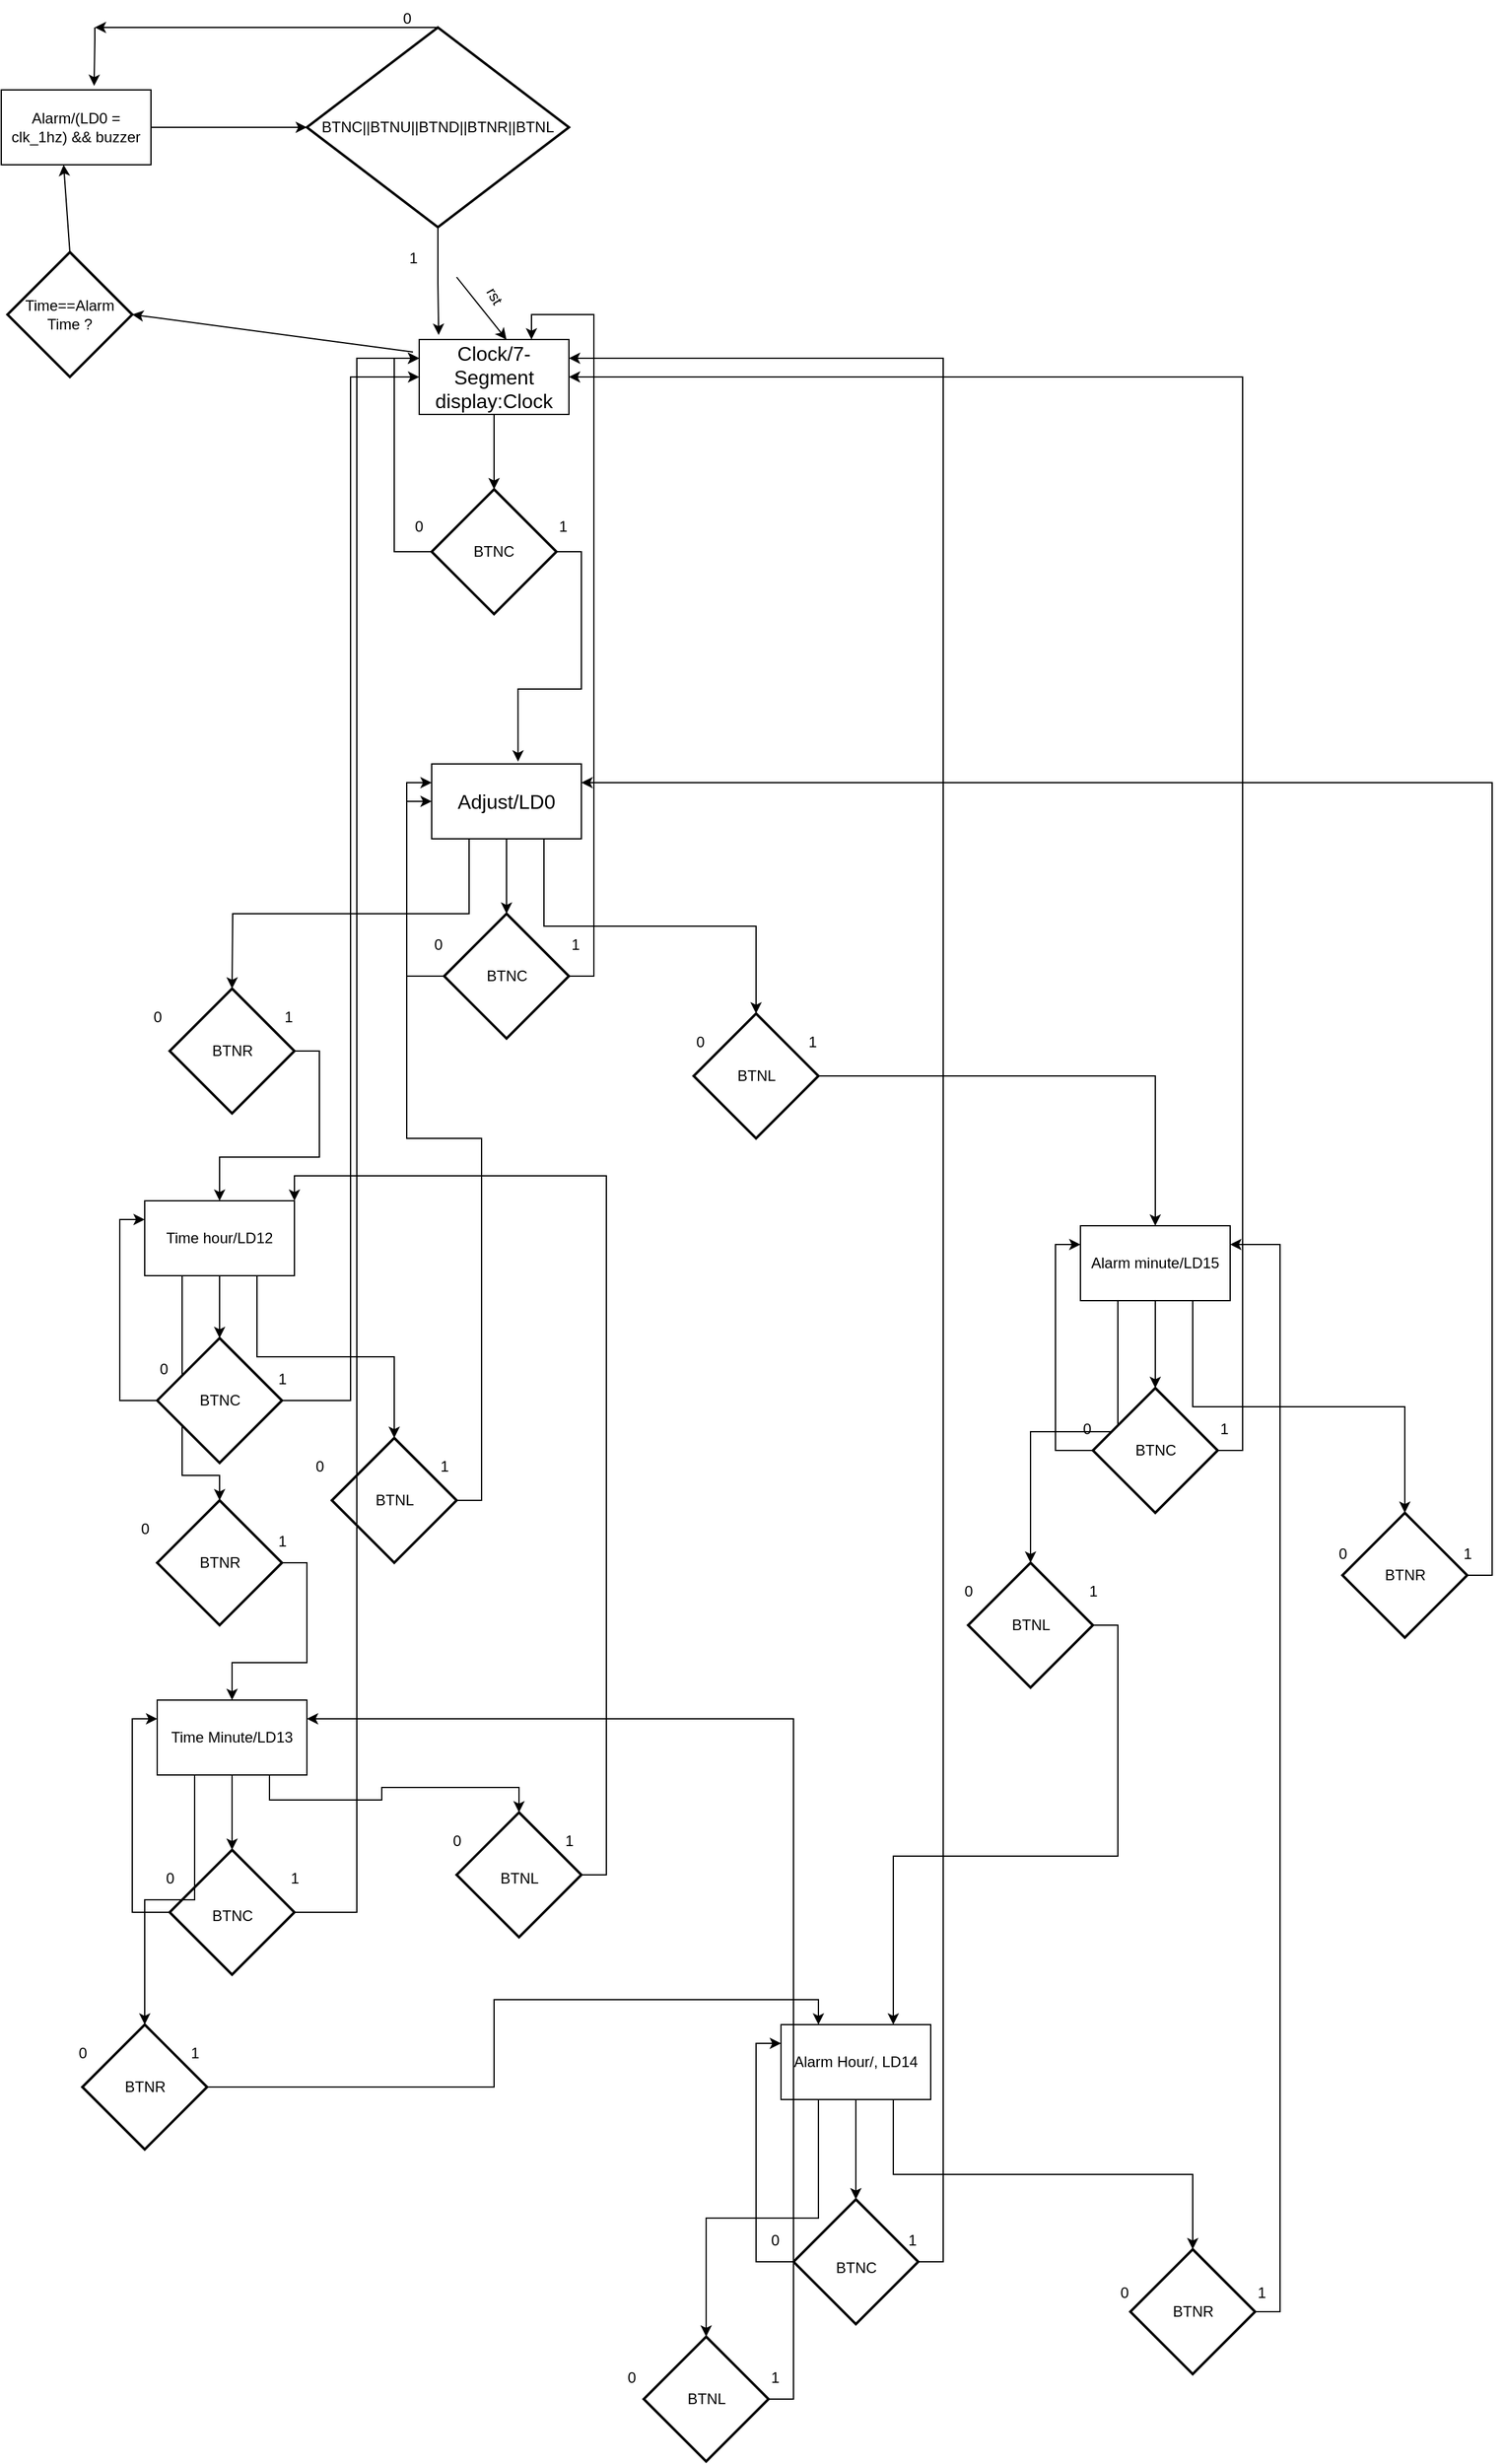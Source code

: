 <mxfile version="24.4.0" type="device">
  <diagram name="Page-1" id="NXyJ7UrRt1SmANcB_EPX">
    <mxGraphModel dx="1468" dy="1468" grid="1" gridSize="10" guides="1" tooltips="1" connect="1" arrows="1" fold="1" page="1" pageScale="1" pageWidth="850" pageHeight="1100" math="0" shadow="0">
      <root>
        <mxCell id="0" />
        <mxCell id="1" parent="0" />
        <mxCell id="Mo7rC4jy_SBYf2Vvgdlg-1" value="&lt;font style=&quot;font-size: 16px;&quot;&gt;Clock/7-Segment display:Clock&lt;/font&gt;" style="rounded=0;whiteSpace=wrap;html=1;" parent="1" vertex="1">
          <mxGeometry x="330" y="80" width="120" height="60" as="geometry" />
        </mxCell>
        <mxCell id="Mo7rC4jy_SBYf2Vvgdlg-12" style="edgeStyle=orthogonalEdgeStyle;rounded=0;orthogonalLoop=1;jettySize=auto;html=1;exitX=0;exitY=0.5;exitDx=0;exitDy=0;exitPerimeter=0;entryX=0;entryY=0.25;entryDx=0;entryDy=0;" parent="1" source="Mo7rC4jy_SBYf2Vvgdlg-2" target="Mo7rC4jy_SBYf2Vvgdlg-1" edge="1">
          <mxGeometry relative="1" as="geometry" />
        </mxCell>
        <mxCell id="Mo7rC4jy_SBYf2Vvgdlg-2" value="" style="strokeWidth=2;html=1;shape=mxgraph.flowchart.decision;whiteSpace=wrap;" parent="1" vertex="1">
          <mxGeometry x="340" y="200" width="100" height="100" as="geometry" />
        </mxCell>
        <mxCell id="Mo7rC4jy_SBYf2Vvgdlg-3" style="edgeStyle=orthogonalEdgeStyle;rounded=0;orthogonalLoop=1;jettySize=auto;html=1;exitX=0.5;exitY=1;exitDx=0;exitDy=0;entryX=0.5;entryY=0;entryDx=0;entryDy=0;entryPerimeter=0;" parent="1" source="Mo7rC4jy_SBYf2Vvgdlg-1" target="Mo7rC4jy_SBYf2Vvgdlg-2" edge="1">
          <mxGeometry relative="1" as="geometry" />
        </mxCell>
        <UserObject label="BTNC" placeholders="1" name="Variable" id="Mo7rC4jy_SBYf2Vvgdlg-6">
          <mxCell style="text;html=1;strokeColor=none;fillColor=none;align=center;verticalAlign=middle;whiteSpace=wrap;overflow=hidden;" parent="1" vertex="1">
            <mxGeometry x="350" y="240" width="80" height="20" as="geometry" />
          </mxCell>
        </UserObject>
        <UserObject label="0" placeholders="1" name="Variable" id="Mo7rC4jy_SBYf2Vvgdlg-13">
          <mxCell style="text;html=1;strokeColor=none;fillColor=none;align=center;verticalAlign=middle;whiteSpace=wrap;overflow=hidden;" parent="1" vertex="1">
            <mxGeometry x="290" y="220" width="80" height="20" as="geometry" />
          </mxCell>
        </UserObject>
        <mxCell id="Xv8CqS0gjqfSoCq47S5T-3" style="edgeStyle=orthogonalEdgeStyle;rounded=0;orthogonalLoop=1;jettySize=auto;html=1;exitX=0.25;exitY=1;exitDx=0;exitDy=0;" parent="1" source="Mo7rC4jy_SBYf2Vvgdlg-14" edge="1">
          <mxGeometry relative="1" as="geometry">
            <mxPoint x="180" y="600" as="targetPoint" />
          </mxGeometry>
        </mxCell>
        <mxCell id="Mo7rC4jy_SBYf2Vvgdlg-14" value="&lt;font style=&quot;font-size: 16px;&quot;&gt;Adjust/LD0&lt;/font&gt;" style="rounded=0;whiteSpace=wrap;html=1;" parent="1" vertex="1">
          <mxGeometry x="340" y="420" width="120" height="60" as="geometry" />
        </mxCell>
        <mxCell id="Xv8CqS0gjqfSoCq47S5T-16" style="edgeStyle=orthogonalEdgeStyle;rounded=0;orthogonalLoop=1;jettySize=auto;html=1;exitX=0.25;exitY=1;exitDx=0;exitDy=0;" parent="1" source="Mo7rC4jy_SBYf2Vvgdlg-15" target="Xv8CqS0gjqfSoCq47S5T-15" edge="1">
          <mxGeometry relative="1" as="geometry">
            <Array as="points">
              <mxPoint x="140" y="990" />
              <mxPoint x="170" y="990" />
            </Array>
          </mxGeometry>
        </mxCell>
        <mxCell id="Mo7rC4jy_SBYf2Vvgdlg-15" value="Time hour/LD12" style="rounded=0;whiteSpace=wrap;html=1;" parent="1" vertex="1">
          <mxGeometry x="110" y="770" width="120" height="60" as="geometry" />
        </mxCell>
        <mxCell id="Mo7rC4jy_SBYf2Vvgdlg-16" value="Time Minute/LD13" style="rounded=0;whiteSpace=wrap;html=1;" parent="1" vertex="1">
          <mxGeometry x="120" y="1170" width="120" height="60" as="geometry" />
        </mxCell>
        <mxCell id="Xv8CqS0gjqfSoCq47S5T-46" style="edgeStyle=orthogonalEdgeStyle;rounded=0;orthogonalLoop=1;jettySize=auto;html=1;exitX=0.75;exitY=1;exitDx=0;exitDy=0;" parent="1" source="Mo7rC4jy_SBYf2Vvgdlg-17" target="Xv8CqS0gjqfSoCq47S5T-41" edge="1">
          <mxGeometry relative="1" as="geometry" />
        </mxCell>
        <mxCell id="Mo7rC4jy_SBYf2Vvgdlg-17" value="Alarm Hour/, LD14" style="rounded=0;whiteSpace=wrap;html=1;" parent="1" vertex="1">
          <mxGeometry x="620" y="1430" width="120" height="60" as="geometry" />
        </mxCell>
        <mxCell id="Xv8CqS0gjqfSoCq47S5T-57" style="edgeStyle=orthogonalEdgeStyle;rounded=0;orthogonalLoop=1;jettySize=auto;html=1;exitX=0.25;exitY=1;exitDx=0;exitDy=0;" parent="1" source="Mo7rC4jy_SBYf2Vvgdlg-18" target="Xv8CqS0gjqfSoCq47S5T-58" edge="1">
          <mxGeometry relative="1" as="geometry">
            <mxPoint x="820" y="1110" as="targetPoint" />
          </mxGeometry>
        </mxCell>
        <mxCell id="Xv8CqS0gjqfSoCq47S5T-59" style="edgeStyle=orthogonalEdgeStyle;rounded=0;orthogonalLoop=1;jettySize=auto;html=1;exitX=0.75;exitY=1;exitDx=0;exitDy=0;" parent="1" source="Mo7rC4jy_SBYf2Vvgdlg-18" target="Xv8CqS0gjqfSoCq47S5T-60" edge="1">
          <mxGeometry relative="1" as="geometry">
            <mxPoint x="1120" y="1070" as="targetPoint" />
          </mxGeometry>
        </mxCell>
        <mxCell id="Mo7rC4jy_SBYf2Vvgdlg-18" value="Alarm minute/LD15" style="rounded=0;whiteSpace=wrap;html=1;" parent="1" vertex="1">
          <mxGeometry x="860" y="790" width="120" height="60" as="geometry" />
        </mxCell>
        <mxCell id="Mo7rC4jy_SBYf2Vvgdlg-19" style="edgeStyle=orthogonalEdgeStyle;rounded=0;orthogonalLoop=1;jettySize=auto;html=1;exitX=1;exitY=0.5;exitDx=0;exitDy=0;exitPerimeter=0;entryX=0.577;entryY=-0.031;entryDx=0;entryDy=0;entryPerimeter=0;" parent="1" source="Mo7rC4jy_SBYf2Vvgdlg-2" target="Mo7rC4jy_SBYf2Vvgdlg-14" edge="1">
          <mxGeometry relative="1" as="geometry" />
        </mxCell>
        <mxCell id="Mo7rC4jy_SBYf2Vvgdlg-20" value="1" style="text;html=1;align=center;verticalAlign=middle;resizable=0;points=[];autosize=1;strokeColor=none;fillColor=none;" parent="1" vertex="1">
          <mxGeometry x="430" y="215" width="30" height="30" as="geometry" />
        </mxCell>
        <mxCell id="Mo7rC4jy_SBYf2Vvgdlg-44" style="edgeStyle=orthogonalEdgeStyle;rounded=0;orthogonalLoop=1;jettySize=auto;html=1;exitX=0;exitY=0.5;exitDx=0;exitDy=0;exitPerimeter=0;entryX=0;entryY=0.25;entryDx=0;entryDy=0;" parent="1" source="Mo7rC4jy_SBYf2Vvgdlg-21" target="Mo7rC4jy_SBYf2Vvgdlg-14" edge="1">
          <mxGeometry relative="1" as="geometry" />
        </mxCell>
        <mxCell id="Xv8CqS0gjqfSoCq47S5T-1" style="edgeStyle=orthogonalEdgeStyle;rounded=0;orthogonalLoop=1;jettySize=auto;html=1;exitX=1;exitY=0.5;exitDx=0;exitDy=0;exitPerimeter=0;entryX=0.75;entryY=0;entryDx=0;entryDy=0;" parent="1" source="Mo7rC4jy_SBYf2Vvgdlg-21" target="Mo7rC4jy_SBYf2Vvgdlg-1" edge="1">
          <mxGeometry relative="1" as="geometry" />
        </mxCell>
        <mxCell id="Mo7rC4jy_SBYf2Vvgdlg-21" value="" style="strokeWidth=2;html=1;shape=mxgraph.flowchart.decision;whiteSpace=wrap;" parent="1" vertex="1">
          <mxGeometry x="350" y="540" width="100" height="100" as="geometry" />
        </mxCell>
        <mxCell id="Mo7rC4jy_SBYf2Vvgdlg-23" style="edgeStyle=orthogonalEdgeStyle;rounded=0;orthogonalLoop=1;jettySize=auto;html=1;exitX=0.5;exitY=1;exitDx=0;exitDy=0;entryX=0.5;entryY=0;entryDx=0;entryDy=0;entryPerimeter=0;" parent="1" source="Mo7rC4jy_SBYf2Vvgdlg-14" target="Mo7rC4jy_SBYf2Vvgdlg-21" edge="1">
          <mxGeometry relative="1" as="geometry" />
        </mxCell>
        <mxCell id="Mo7rC4jy_SBYf2Vvgdlg-26" value="0" style="text;html=1;align=center;verticalAlign=middle;resizable=0;points=[];autosize=1;strokeColor=none;fillColor=none;" parent="1" vertex="1">
          <mxGeometry x="330" y="550" width="30" height="30" as="geometry" />
        </mxCell>
        <mxCell id="Mo7rC4jy_SBYf2Vvgdlg-27" value="1" style="text;html=1;align=center;verticalAlign=middle;resizable=0;points=[];autosize=1;strokeColor=none;fillColor=none;" parent="1" vertex="1">
          <mxGeometry x="440" y="550" width="30" height="30" as="geometry" />
        </mxCell>
        <mxCell id="Mo7rC4jy_SBYf2Vvgdlg-49" value="BTNC" style="text;html=1;align=center;verticalAlign=middle;resizable=0;points=[];autosize=1;strokeColor=none;fillColor=none;" parent="1" vertex="1">
          <mxGeometry x="370" y="575" width="60" height="30" as="geometry" />
        </mxCell>
        <mxCell id="Xv8CqS0gjqfSoCq47S5T-5" style="edgeStyle=orthogonalEdgeStyle;rounded=0;orthogonalLoop=1;jettySize=auto;html=1;exitX=1;exitY=0.5;exitDx=0;exitDy=0;exitPerimeter=0;entryX=0.5;entryY=0;entryDx=0;entryDy=0;" parent="1" source="Xv8CqS0gjqfSoCq47S5T-2" target="Mo7rC4jy_SBYf2Vvgdlg-15" edge="1">
          <mxGeometry relative="1" as="geometry" />
        </mxCell>
        <mxCell id="Xv8CqS0gjqfSoCq47S5T-2" value="" style="strokeWidth=2;html=1;shape=mxgraph.flowchart.decision;whiteSpace=wrap;" parent="1" vertex="1">
          <mxGeometry x="130" y="600" width="100" height="100" as="geometry" />
        </mxCell>
        <mxCell id="Xv8CqS0gjqfSoCq47S5T-4" value="BTNR" style="text;html=1;align=center;verticalAlign=middle;resizable=0;points=[];autosize=1;strokeColor=none;fillColor=none;" parent="1" vertex="1">
          <mxGeometry x="150" y="635" width="60" height="30" as="geometry" />
        </mxCell>
        <mxCell id="Xv8CqS0gjqfSoCq47S5T-8" style="edgeStyle=orthogonalEdgeStyle;rounded=0;orthogonalLoop=1;jettySize=auto;html=1;exitX=1;exitY=0.5;exitDx=0;exitDy=0;exitPerimeter=0;entryX=0.5;entryY=0;entryDx=0;entryDy=0;" parent="1" source="Xv8CqS0gjqfSoCq47S5T-6" target="Mo7rC4jy_SBYf2Vvgdlg-18" edge="1">
          <mxGeometry relative="1" as="geometry" />
        </mxCell>
        <mxCell id="Xv8CqS0gjqfSoCq47S5T-6" value="" style="strokeWidth=2;html=1;shape=mxgraph.flowchart.decision;whiteSpace=wrap;" parent="1" vertex="1">
          <mxGeometry x="550" y="620" width="100" height="100" as="geometry" />
        </mxCell>
        <mxCell id="Xv8CqS0gjqfSoCq47S5T-7" style="edgeStyle=orthogonalEdgeStyle;rounded=0;orthogonalLoop=1;jettySize=auto;html=1;exitX=0.75;exitY=1;exitDx=0;exitDy=0;entryX=0.5;entryY=0;entryDx=0;entryDy=0;entryPerimeter=0;" parent="1" source="Mo7rC4jy_SBYf2Vvgdlg-14" target="Xv8CqS0gjqfSoCq47S5T-6" edge="1">
          <mxGeometry relative="1" as="geometry" />
        </mxCell>
        <mxCell id="Xv8CqS0gjqfSoCq47S5T-12" style="edgeStyle=orthogonalEdgeStyle;rounded=0;orthogonalLoop=1;jettySize=auto;html=1;exitX=0;exitY=0.5;exitDx=0;exitDy=0;exitPerimeter=0;entryX=0;entryY=0.25;entryDx=0;entryDy=0;" parent="1" source="Xv8CqS0gjqfSoCq47S5T-9" target="Mo7rC4jy_SBYf2Vvgdlg-15" edge="1">
          <mxGeometry relative="1" as="geometry" />
        </mxCell>
        <mxCell id="Xv8CqS0gjqfSoCq47S5T-13" style="edgeStyle=orthogonalEdgeStyle;rounded=0;orthogonalLoop=1;jettySize=auto;html=1;exitX=1;exitY=0.5;exitDx=0;exitDy=0;exitPerimeter=0;entryX=0;entryY=0.5;entryDx=0;entryDy=0;" parent="1" source="Xv8CqS0gjqfSoCq47S5T-9" target="Mo7rC4jy_SBYf2Vvgdlg-1" edge="1">
          <mxGeometry relative="1" as="geometry" />
        </mxCell>
        <mxCell id="Xv8CqS0gjqfSoCq47S5T-9" value="" style="strokeWidth=2;html=1;shape=mxgraph.flowchart.decision;whiteSpace=wrap;" parent="1" vertex="1">
          <mxGeometry x="120" y="880" width="100" height="100" as="geometry" />
        </mxCell>
        <mxCell id="Xv8CqS0gjqfSoCq47S5T-10" style="edgeStyle=orthogonalEdgeStyle;rounded=0;orthogonalLoop=1;jettySize=auto;html=1;exitX=0.5;exitY=1;exitDx=0;exitDy=0;entryX=0.5;entryY=0;entryDx=0;entryDy=0;entryPerimeter=0;" parent="1" source="Mo7rC4jy_SBYf2Vvgdlg-15" target="Xv8CqS0gjqfSoCq47S5T-9" edge="1">
          <mxGeometry relative="1" as="geometry" />
        </mxCell>
        <mxCell id="Xv8CqS0gjqfSoCq47S5T-11" value="BTNC" style="text;html=1;align=center;verticalAlign=middle;resizable=0;points=[];autosize=1;strokeColor=none;fillColor=none;" parent="1" vertex="1">
          <mxGeometry x="140" y="915" width="60" height="30" as="geometry" />
        </mxCell>
        <mxCell id="Xv8CqS0gjqfSoCq47S5T-14" value="BTNL" style="text;html=1;align=center;verticalAlign=middle;resizable=0;points=[];autosize=1;strokeColor=none;fillColor=none;" parent="1" vertex="1">
          <mxGeometry x="575" y="655" width="50" height="30" as="geometry" />
        </mxCell>
        <mxCell id="Xv8CqS0gjqfSoCq47S5T-17" style="edgeStyle=orthogonalEdgeStyle;rounded=0;orthogonalLoop=1;jettySize=auto;html=1;exitX=1;exitY=0.5;exitDx=0;exitDy=0;exitPerimeter=0;entryX=0.5;entryY=0;entryDx=0;entryDy=0;" parent="1" source="Xv8CqS0gjqfSoCq47S5T-15" target="Mo7rC4jy_SBYf2Vvgdlg-16" edge="1">
          <mxGeometry relative="1" as="geometry" />
        </mxCell>
        <mxCell id="Xv8CqS0gjqfSoCq47S5T-15" value="" style="strokeWidth=2;html=1;shape=mxgraph.flowchart.decision;whiteSpace=wrap;" parent="1" vertex="1">
          <mxGeometry x="120" y="1010" width="100" height="100" as="geometry" />
        </mxCell>
        <mxCell id="Xv8CqS0gjqfSoCq47S5T-22" style="edgeStyle=orthogonalEdgeStyle;rounded=0;orthogonalLoop=1;jettySize=auto;html=1;exitX=1;exitY=0.5;exitDx=0;exitDy=0;exitPerimeter=0;entryX=0;entryY=0.5;entryDx=0;entryDy=0;" parent="1" source="Xv8CqS0gjqfSoCq47S5T-18" target="Mo7rC4jy_SBYf2Vvgdlg-14" edge="1">
          <mxGeometry relative="1" as="geometry" />
        </mxCell>
        <mxCell id="Xv8CqS0gjqfSoCq47S5T-18" value="" style="strokeWidth=2;html=1;shape=mxgraph.flowchart.decision;whiteSpace=wrap;" parent="1" vertex="1">
          <mxGeometry x="260" y="960" width="100" height="100" as="geometry" />
        </mxCell>
        <mxCell id="Xv8CqS0gjqfSoCq47S5T-19" style="edgeStyle=orthogonalEdgeStyle;rounded=0;orthogonalLoop=1;jettySize=auto;html=1;exitX=0.75;exitY=1;exitDx=0;exitDy=0;entryX=0.5;entryY=0;entryDx=0;entryDy=0;entryPerimeter=0;" parent="1" source="Mo7rC4jy_SBYf2Vvgdlg-15" target="Xv8CqS0gjqfSoCq47S5T-18" edge="1">
          <mxGeometry relative="1" as="geometry" />
        </mxCell>
        <mxCell id="Xv8CqS0gjqfSoCq47S5T-20" value="BTNR" style="text;html=1;align=center;verticalAlign=middle;resizable=0;points=[];autosize=1;strokeColor=none;fillColor=none;" parent="1" vertex="1">
          <mxGeometry x="140" y="1045" width="60" height="30" as="geometry" />
        </mxCell>
        <mxCell id="Xv8CqS0gjqfSoCq47S5T-21" value="BTNL" style="text;html=1;align=center;verticalAlign=middle;resizable=0;points=[];autosize=1;strokeColor=none;fillColor=none;" parent="1" vertex="1">
          <mxGeometry x="285" y="995" width="50" height="30" as="geometry" />
        </mxCell>
        <mxCell id="Xv8CqS0gjqfSoCq47S5T-25" style="edgeStyle=orthogonalEdgeStyle;rounded=0;orthogonalLoop=1;jettySize=auto;html=1;exitX=0;exitY=0.5;exitDx=0;exitDy=0;exitPerimeter=0;entryX=0;entryY=0.25;entryDx=0;entryDy=0;" parent="1" source="Xv8CqS0gjqfSoCq47S5T-23" target="Mo7rC4jy_SBYf2Vvgdlg-16" edge="1">
          <mxGeometry relative="1" as="geometry" />
        </mxCell>
        <mxCell id="Xv8CqS0gjqfSoCq47S5T-26" style="edgeStyle=orthogonalEdgeStyle;rounded=0;orthogonalLoop=1;jettySize=auto;html=1;exitX=1;exitY=0.5;exitDx=0;exitDy=0;exitPerimeter=0;entryX=0;entryY=0.25;entryDx=0;entryDy=0;" parent="1" source="Xv8CqS0gjqfSoCq47S5T-23" target="Mo7rC4jy_SBYf2Vvgdlg-1" edge="1">
          <mxGeometry relative="1" as="geometry" />
        </mxCell>
        <mxCell id="Xv8CqS0gjqfSoCq47S5T-23" value="" style="strokeWidth=2;html=1;shape=mxgraph.flowchart.decision;whiteSpace=wrap;" parent="1" vertex="1">
          <mxGeometry x="130" y="1290" width="100" height="100" as="geometry" />
        </mxCell>
        <mxCell id="Xv8CqS0gjqfSoCq47S5T-24" style="edgeStyle=orthogonalEdgeStyle;rounded=0;orthogonalLoop=1;jettySize=auto;html=1;exitX=0.5;exitY=1;exitDx=0;exitDy=0;entryX=0.5;entryY=0;entryDx=0;entryDy=0;entryPerimeter=0;" parent="1" source="Mo7rC4jy_SBYf2Vvgdlg-16" target="Xv8CqS0gjqfSoCq47S5T-23" edge="1">
          <mxGeometry relative="1" as="geometry" />
        </mxCell>
        <mxCell id="Xv8CqS0gjqfSoCq47S5T-27" value="BTNC" style="text;html=1;align=center;verticalAlign=middle;resizable=0;points=[];autosize=1;strokeColor=none;fillColor=none;" parent="1" vertex="1">
          <mxGeometry x="150" y="1328" width="60" height="30" as="geometry" />
        </mxCell>
        <mxCell id="Xv8CqS0gjqfSoCq47S5T-31" style="edgeStyle=orthogonalEdgeStyle;rounded=0;orthogonalLoop=1;jettySize=auto;html=1;exitX=1;exitY=0.5;exitDx=0;exitDy=0;exitPerimeter=0;entryX=0.25;entryY=0;entryDx=0;entryDy=0;" parent="1" source="Xv8CqS0gjqfSoCq47S5T-28" target="Mo7rC4jy_SBYf2Vvgdlg-17" edge="1">
          <mxGeometry relative="1" as="geometry" />
        </mxCell>
        <mxCell id="Xv8CqS0gjqfSoCq47S5T-28" value="" style="strokeWidth=2;html=1;shape=mxgraph.flowchart.decision;whiteSpace=wrap;" parent="1" vertex="1">
          <mxGeometry x="60" y="1430" width="100" height="100" as="geometry" />
        </mxCell>
        <mxCell id="Xv8CqS0gjqfSoCq47S5T-29" style="edgeStyle=orthogonalEdgeStyle;rounded=0;orthogonalLoop=1;jettySize=auto;html=1;exitX=0.25;exitY=1;exitDx=0;exitDy=0;entryX=0.5;entryY=0;entryDx=0;entryDy=0;entryPerimeter=0;" parent="1" source="Mo7rC4jy_SBYf2Vvgdlg-16" target="Xv8CqS0gjqfSoCq47S5T-28" edge="1">
          <mxGeometry relative="1" as="geometry" />
        </mxCell>
        <mxCell id="Xv8CqS0gjqfSoCq47S5T-30" value="BTNR" style="text;html=1;align=center;verticalAlign=middle;resizable=0;points=[];autosize=1;strokeColor=none;fillColor=none;" parent="1" vertex="1">
          <mxGeometry x="80" y="1465" width="60" height="30" as="geometry" />
        </mxCell>
        <mxCell id="Xv8CqS0gjqfSoCq47S5T-35" style="edgeStyle=orthogonalEdgeStyle;rounded=0;orthogonalLoop=1;jettySize=auto;html=1;exitX=1;exitY=0.5;exitDx=0;exitDy=0;exitPerimeter=0;entryX=1;entryY=0;entryDx=0;entryDy=0;" parent="1" source="Xv8CqS0gjqfSoCq47S5T-32" target="Mo7rC4jy_SBYf2Vvgdlg-15" edge="1">
          <mxGeometry relative="1" as="geometry" />
        </mxCell>
        <mxCell id="Xv8CqS0gjqfSoCq47S5T-32" value="" style="strokeWidth=2;html=1;shape=mxgraph.flowchart.decision;whiteSpace=wrap;" parent="1" vertex="1">
          <mxGeometry x="360" y="1260" width="100" height="100" as="geometry" />
        </mxCell>
        <mxCell id="Xv8CqS0gjqfSoCq47S5T-33" style="edgeStyle=orthogonalEdgeStyle;rounded=0;orthogonalLoop=1;jettySize=auto;html=1;exitX=0.75;exitY=1;exitDx=0;exitDy=0;entryX=0.5;entryY=0;entryDx=0;entryDy=0;entryPerimeter=0;" parent="1" source="Mo7rC4jy_SBYf2Vvgdlg-16" target="Xv8CqS0gjqfSoCq47S5T-32" edge="1">
          <mxGeometry relative="1" as="geometry" />
        </mxCell>
        <mxCell id="Xv8CqS0gjqfSoCq47S5T-34" value="BTNL" style="text;html=1;align=center;verticalAlign=middle;resizable=0;points=[];autosize=1;strokeColor=none;fillColor=none;" parent="1" vertex="1">
          <mxGeometry x="385" y="1298" width="50" height="30" as="geometry" />
        </mxCell>
        <mxCell id="Xv8CqS0gjqfSoCq47S5T-39" style="edgeStyle=orthogonalEdgeStyle;rounded=0;orthogonalLoop=1;jettySize=auto;html=1;exitX=0;exitY=0.5;exitDx=0;exitDy=0;exitPerimeter=0;entryX=0;entryY=0.25;entryDx=0;entryDy=0;" parent="1" source="Xv8CqS0gjqfSoCq47S5T-36" target="Mo7rC4jy_SBYf2Vvgdlg-17" edge="1">
          <mxGeometry relative="1" as="geometry" />
        </mxCell>
        <mxCell id="Xv8CqS0gjqfSoCq47S5T-40" style="edgeStyle=orthogonalEdgeStyle;rounded=0;orthogonalLoop=1;jettySize=auto;html=1;exitX=1;exitY=0.5;exitDx=0;exitDy=0;exitPerimeter=0;entryX=1;entryY=0.25;entryDx=0;entryDy=0;" parent="1" source="Xv8CqS0gjqfSoCq47S5T-36" target="Mo7rC4jy_SBYf2Vvgdlg-1" edge="1">
          <mxGeometry relative="1" as="geometry" />
        </mxCell>
        <mxCell id="Xv8CqS0gjqfSoCq47S5T-36" value="" style="strokeWidth=2;html=1;shape=mxgraph.flowchart.decision;whiteSpace=wrap;" parent="1" vertex="1">
          <mxGeometry x="630" y="1570" width="100" height="100" as="geometry" />
        </mxCell>
        <mxCell id="Xv8CqS0gjqfSoCq47S5T-37" style="edgeStyle=orthogonalEdgeStyle;rounded=0;orthogonalLoop=1;jettySize=auto;html=1;exitX=0.5;exitY=1;exitDx=0;exitDy=0;entryX=0.5;entryY=0;entryDx=0;entryDy=0;entryPerimeter=0;" parent="1" source="Mo7rC4jy_SBYf2Vvgdlg-17" target="Xv8CqS0gjqfSoCq47S5T-36" edge="1">
          <mxGeometry relative="1" as="geometry" />
        </mxCell>
        <mxCell id="Xv8CqS0gjqfSoCq47S5T-38" value="BTNC" style="text;html=1;align=center;verticalAlign=middle;resizable=0;points=[];autosize=1;strokeColor=none;fillColor=none;" parent="1" vertex="1">
          <mxGeometry x="650" y="1610" width="60" height="30" as="geometry" />
        </mxCell>
        <mxCell id="Xv8CqS0gjqfSoCq47S5T-48" style="edgeStyle=orthogonalEdgeStyle;rounded=0;orthogonalLoop=1;jettySize=auto;html=1;exitX=1;exitY=0.5;exitDx=0;exitDy=0;exitPerimeter=0;entryX=1;entryY=0.25;entryDx=0;entryDy=0;" parent="1" source="Xv8CqS0gjqfSoCq47S5T-41" target="Mo7rC4jy_SBYf2Vvgdlg-18" edge="1">
          <mxGeometry relative="1" as="geometry" />
        </mxCell>
        <mxCell id="Xv8CqS0gjqfSoCq47S5T-41" value="" style="strokeWidth=2;html=1;shape=mxgraph.flowchart.decision;whiteSpace=wrap;" parent="1" vertex="1">
          <mxGeometry x="900" y="1610" width="100" height="100" as="geometry" />
        </mxCell>
        <mxCell id="Xv8CqS0gjqfSoCq47S5T-51" style="edgeStyle=orthogonalEdgeStyle;rounded=0;orthogonalLoop=1;jettySize=auto;html=1;exitX=1;exitY=0.5;exitDx=0;exitDy=0;exitPerimeter=0;entryX=1;entryY=0.25;entryDx=0;entryDy=0;" parent="1" source="Xv8CqS0gjqfSoCq47S5T-45" target="Mo7rC4jy_SBYf2Vvgdlg-16" edge="1">
          <mxGeometry relative="1" as="geometry" />
        </mxCell>
        <mxCell id="Xv8CqS0gjqfSoCq47S5T-45" value="" style="strokeWidth=2;html=1;shape=mxgraph.flowchart.decision;whiteSpace=wrap;" parent="1" vertex="1">
          <mxGeometry x="510" y="1680" width="100" height="100" as="geometry" />
        </mxCell>
        <mxCell id="Xv8CqS0gjqfSoCq47S5T-47" value="BTNR" style="text;html=1;align=center;verticalAlign=middle;resizable=0;points=[];autosize=1;strokeColor=none;fillColor=none;" parent="1" vertex="1">
          <mxGeometry x="920" y="1645" width="60" height="30" as="geometry" />
        </mxCell>
        <mxCell id="Xv8CqS0gjqfSoCq47S5T-49" style="edgeStyle=orthogonalEdgeStyle;rounded=0;orthogonalLoop=1;jettySize=auto;html=1;exitX=0.25;exitY=1;exitDx=0;exitDy=0;entryX=0.5;entryY=0;entryDx=0;entryDy=0;entryPerimeter=0;" parent="1" source="Mo7rC4jy_SBYf2Vvgdlg-17" target="Xv8CqS0gjqfSoCq47S5T-45" edge="1">
          <mxGeometry relative="1" as="geometry" />
        </mxCell>
        <mxCell id="Xv8CqS0gjqfSoCq47S5T-50" value="BTNL" style="text;html=1;align=center;verticalAlign=middle;resizable=0;points=[];autosize=1;strokeColor=none;fillColor=none;" parent="1" vertex="1">
          <mxGeometry x="535" y="1715" width="50" height="30" as="geometry" />
        </mxCell>
        <mxCell id="Xv8CqS0gjqfSoCq47S5T-55" style="edgeStyle=orthogonalEdgeStyle;rounded=0;orthogonalLoop=1;jettySize=auto;html=1;exitX=0;exitY=0.5;exitDx=0;exitDy=0;exitPerimeter=0;entryX=0;entryY=0.25;entryDx=0;entryDy=0;" parent="1" source="Xv8CqS0gjqfSoCq47S5T-52" target="Mo7rC4jy_SBYf2Vvgdlg-18" edge="1">
          <mxGeometry relative="1" as="geometry" />
        </mxCell>
        <mxCell id="Xv8CqS0gjqfSoCq47S5T-56" style="edgeStyle=orthogonalEdgeStyle;rounded=0;orthogonalLoop=1;jettySize=auto;html=1;exitX=1;exitY=0.5;exitDx=0;exitDy=0;exitPerimeter=0;entryX=1;entryY=0.5;entryDx=0;entryDy=0;" parent="1" source="Xv8CqS0gjqfSoCq47S5T-52" target="Mo7rC4jy_SBYf2Vvgdlg-1" edge="1">
          <mxGeometry relative="1" as="geometry" />
        </mxCell>
        <mxCell id="Xv8CqS0gjqfSoCq47S5T-52" value="" style="strokeWidth=2;html=1;shape=mxgraph.flowchart.decision;whiteSpace=wrap;" parent="1" vertex="1">
          <mxGeometry x="870" y="920" width="100" height="100" as="geometry" />
        </mxCell>
        <mxCell id="Xv8CqS0gjqfSoCq47S5T-53" style="edgeStyle=orthogonalEdgeStyle;rounded=0;orthogonalLoop=1;jettySize=auto;html=1;exitX=0.5;exitY=1;exitDx=0;exitDy=0;entryX=0.5;entryY=0;entryDx=0;entryDy=0;entryPerimeter=0;" parent="1" source="Mo7rC4jy_SBYf2Vvgdlg-18" target="Xv8CqS0gjqfSoCq47S5T-52" edge="1">
          <mxGeometry relative="1" as="geometry" />
        </mxCell>
        <mxCell id="Xv8CqS0gjqfSoCq47S5T-54" value="BTNC" style="text;html=1;align=center;verticalAlign=middle;resizable=0;points=[];autosize=1;strokeColor=none;fillColor=none;" parent="1" vertex="1">
          <mxGeometry x="890" y="955" width="60" height="30" as="geometry" />
        </mxCell>
        <mxCell id="Xv8CqS0gjqfSoCq47S5T-64" style="edgeStyle=orthogonalEdgeStyle;rounded=0;orthogonalLoop=1;jettySize=auto;html=1;exitX=1;exitY=0.5;exitDx=0;exitDy=0;exitPerimeter=0;entryX=0.75;entryY=0;entryDx=0;entryDy=0;" parent="1" source="Xv8CqS0gjqfSoCq47S5T-58" target="Mo7rC4jy_SBYf2Vvgdlg-17" edge="1">
          <mxGeometry relative="1" as="geometry" />
        </mxCell>
        <mxCell id="Xv8CqS0gjqfSoCq47S5T-58" value="" style="strokeWidth=2;html=1;shape=mxgraph.flowchart.decision;whiteSpace=wrap;" parent="1" vertex="1">
          <mxGeometry x="770" y="1060" width="100" height="100" as="geometry" />
        </mxCell>
        <mxCell id="Xv8CqS0gjqfSoCq47S5T-62" style="edgeStyle=orthogonalEdgeStyle;rounded=0;orthogonalLoop=1;jettySize=auto;html=1;exitX=1;exitY=0.5;exitDx=0;exitDy=0;exitPerimeter=0;entryX=1;entryY=0.25;entryDx=0;entryDy=0;" parent="1" source="Xv8CqS0gjqfSoCq47S5T-60" target="Mo7rC4jy_SBYf2Vvgdlg-14" edge="1">
          <mxGeometry relative="1" as="geometry" />
        </mxCell>
        <mxCell id="Xv8CqS0gjqfSoCq47S5T-60" value="" style="strokeWidth=2;html=1;shape=mxgraph.flowchart.decision;whiteSpace=wrap;" parent="1" vertex="1">
          <mxGeometry x="1070" y="1020" width="100" height="100" as="geometry" />
        </mxCell>
        <mxCell id="Xv8CqS0gjqfSoCq47S5T-61" value="BTNR" style="text;html=1;align=center;verticalAlign=middle;resizable=0;points=[];autosize=1;strokeColor=none;fillColor=none;" parent="1" vertex="1">
          <mxGeometry x="1090" y="1055" width="60" height="30" as="geometry" />
        </mxCell>
        <mxCell id="Xv8CqS0gjqfSoCq47S5T-63" value="BTNL" style="text;html=1;align=center;verticalAlign=middle;resizable=0;points=[];autosize=1;strokeColor=none;fillColor=none;" parent="1" vertex="1">
          <mxGeometry x="795" y="1095" width="50" height="30" as="geometry" />
        </mxCell>
        <mxCell id="Xv8CqS0gjqfSoCq47S5T-65" value="0" style="text;html=1;align=center;verticalAlign=middle;resizable=0;points=[];autosize=1;strokeColor=none;fillColor=none;" parent="1" vertex="1">
          <mxGeometry x="105" y="608" width="30" height="30" as="geometry" />
        </mxCell>
        <mxCell id="Xv8CqS0gjqfSoCq47S5T-66" value="1" style="text;html=1;align=center;verticalAlign=middle;resizable=0;points=[];autosize=1;strokeColor=none;fillColor=none;" parent="1" vertex="1">
          <mxGeometry x="210" y="608" width="30" height="30" as="geometry" />
        </mxCell>
        <mxCell id="Xv8CqS0gjqfSoCq47S5T-67" value="0" style="text;html=1;align=center;verticalAlign=middle;resizable=0;points=[];autosize=1;strokeColor=none;fillColor=none;" parent="1" vertex="1">
          <mxGeometry x="540" y="628" width="30" height="30" as="geometry" />
        </mxCell>
        <mxCell id="Xv8CqS0gjqfSoCq47S5T-68" value="1" style="text;html=1;align=center;verticalAlign=middle;resizable=0;points=[];autosize=1;strokeColor=none;fillColor=none;" parent="1" vertex="1">
          <mxGeometry x="630" y="628" width="30" height="30" as="geometry" />
        </mxCell>
        <mxCell id="Xv8CqS0gjqfSoCq47S5T-69" value="0" style="text;html=1;align=center;verticalAlign=middle;resizable=0;points=[];autosize=1;strokeColor=none;fillColor=none;" parent="1" vertex="1">
          <mxGeometry x="110" y="890" width="30" height="30" as="geometry" />
        </mxCell>
        <mxCell id="Xv8CqS0gjqfSoCq47S5T-70" value="1" style="text;html=1;align=center;verticalAlign=middle;resizable=0;points=[];autosize=1;strokeColor=none;fillColor=none;" parent="1" vertex="1">
          <mxGeometry x="205" y="898" width="30" height="30" as="geometry" />
        </mxCell>
        <mxCell id="Xv8CqS0gjqfSoCq47S5T-71" value="0" style="text;html=1;align=center;verticalAlign=middle;resizable=0;points=[];autosize=1;strokeColor=none;fillColor=none;" parent="1" vertex="1">
          <mxGeometry x="95" y="1018" width="30" height="30" as="geometry" />
        </mxCell>
        <mxCell id="Xv8CqS0gjqfSoCq47S5T-72" value="1" style="text;html=1;align=center;verticalAlign=middle;resizable=0;points=[];autosize=1;strokeColor=none;fillColor=none;" parent="1" vertex="1">
          <mxGeometry x="205" y="1028" width="30" height="30" as="geometry" />
        </mxCell>
        <mxCell id="Xv8CqS0gjqfSoCq47S5T-73" value="1" style="text;html=1;align=center;verticalAlign=middle;resizable=0;points=[];autosize=1;strokeColor=none;fillColor=none;" parent="1" vertex="1">
          <mxGeometry x="335" y="968" width="30" height="30" as="geometry" />
        </mxCell>
        <mxCell id="Xv8CqS0gjqfSoCq47S5T-74" value="0" style="text;html=1;align=center;verticalAlign=middle;resizable=0;points=[];autosize=1;strokeColor=none;fillColor=none;" parent="1" vertex="1">
          <mxGeometry x="235" y="968" width="30" height="30" as="geometry" />
        </mxCell>
        <mxCell id="Xv8CqS0gjqfSoCq47S5T-75" value="1" style="text;html=1;align=center;verticalAlign=middle;resizable=0;points=[];autosize=1;strokeColor=none;fillColor=none;" parent="1" vertex="1">
          <mxGeometry x="215" y="1298" width="30" height="30" as="geometry" />
        </mxCell>
        <mxCell id="Xv8CqS0gjqfSoCq47S5T-76" value="0" style="text;html=1;align=center;verticalAlign=middle;resizable=0;points=[];autosize=1;strokeColor=none;fillColor=none;" parent="1" vertex="1">
          <mxGeometry x="115" y="1298" width="30" height="30" as="geometry" />
        </mxCell>
        <mxCell id="Xv8CqS0gjqfSoCq47S5T-77" value="0" style="text;html=1;align=center;verticalAlign=middle;resizable=0;points=[];autosize=1;strokeColor=none;fillColor=none;" parent="1" vertex="1">
          <mxGeometry x="345" y="1268" width="30" height="30" as="geometry" />
        </mxCell>
        <mxCell id="Xv8CqS0gjqfSoCq47S5T-78" value="1" style="text;html=1;align=center;verticalAlign=middle;resizable=0;points=[];autosize=1;strokeColor=none;fillColor=none;" parent="1" vertex="1">
          <mxGeometry x="435" y="1268" width="30" height="30" as="geometry" />
        </mxCell>
        <mxCell id="Xv8CqS0gjqfSoCq47S5T-79" value="0" style="text;html=1;align=center;verticalAlign=middle;resizable=0;points=[];autosize=1;strokeColor=none;fillColor=none;" parent="1" vertex="1">
          <mxGeometry x="755" y="1068" width="30" height="30" as="geometry" />
        </mxCell>
        <mxCell id="Xv8CqS0gjqfSoCq47S5T-80" value="1" style="text;html=1;align=center;verticalAlign=middle;resizable=0;points=[];autosize=1;strokeColor=none;fillColor=none;" parent="1" vertex="1">
          <mxGeometry x="855" y="1068" width="30" height="30" as="geometry" />
        </mxCell>
        <mxCell id="Xv8CqS0gjqfSoCq47S5T-81" value="0" style="text;html=1;align=center;verticalAlign=middle;resizable=0;points=[];autosize=1;strokeColor=none;fillColor=none;" parent="1" vertex="1">
          <mxGeometry x="1055" y="1038" width="30" height="30" as="geometry" />
        </mxCell>
        <mxCell id="Xv8CqS0gjqfSoCq47S5T-82" value="1" style="text;html=1;align=center;verticalAlign=middle;resizable=0;points=[];autosize=1;strokeColor=none;fillColor=none;" parent="1" vertex="1">
          <mxGeometry x="1155" y="1038" width="30" height="30" as="geometry" />
        </mxCell>
        <mxCell id="Xv8CqS0gjqfSoCq47S5T-83" value="0" style="text;html=1;align=center;verticalAlign=middle;resizable=0;points=[];autosize=1;strokeColor=none;fillColor=none;" parent="1" vertex="1">
          <mxGeometry x="850" y="938" width="30" height="30" as="geometry" />
        </mxCell>
        <mxCell id="Xv8CqS0gjqfSoCq47S5T-84" value="1" style="text;html=1;align=center;verticalAlign=middle;resizable=0;points=[];autosize=1;strokeColor=none;fillColor=none;" parent="1" vertex="1">
          <mxGeometry x="960" y="938" width="30" height="30" as="geometry" />
        </mxCell>
        <mxCell id="Xv8CqS0gjqfSoCq47S5T-85" value="0" style="text;html=1;align=center;verticalAlign=middle;resizable=0;points=[];autosize=1;strokeColor=none;fillColor=none;" parent="1" vertex="1">
          <mxGeometry x="45" y="1438" width="30" height="30" as="geometry" />
        </mxCell>
        <mxCell id="Xv8CqS0gjqfSoCq47S5T-86" value="1" style="text;html=1;align=center;verticalAlign=middle;resizable=0;points=[];autosize=1;strokeColor=none;fillColor=none;" parent="1" vertex="1">
          <mxGeometry x="135" y="1438" width="30" height="30" as="geometry" />
        </mxCell>
        <mxCell id="Xv8CqS0gjqfSoCq47S5T-87" value="0" style="text;html=1;align=center;verticalAlign=middle;resizable=0;points=[];autosize=1;strokeColor=none;fillColor=none;" parent="1" vertex="1">
          <mxGeometry x="485" y="1698" width="30" height="30" as="geometry" />
        </mxCell>
        <mxCell id="Xv8CqS0gjqfSoCq47S5T-88" value="1" style="text;html=1;align=center;verticalAlign=middle;resizable=0;points=[];autosize=1;strokeColor=none;fillColor=none;" parent="1" vertex="1">
          <mxGeometry x="600" y="1698" width="30" height="30" as="geometry" />
        </mxCell>
        <mxCell id="Xv8CqS0gjqfSoCq47S5T-89" value="0" style="text;html=1;align=center;verticalAlign=middle;resizable=0;points=[];autosize=1;strokeColor=none;fillColor=none;" parent="1" vertex="1">
          <mxGeometry x="880" y="1630" width="30" height="30" as="geometry" />
        </mxCell>
        <mxCell id="Xv8CqS0gjqfSoCq47S5T-90" value="1" style="text;html=1;align=center;verticalAlign=middle;resizable=0;points=[];autosize=1;strokeColor=none;fillColor=none;" parent="1" vertex="1">
          <mxGeometry x="990" y="1630" width="30" height="30" as="geometry" />
        </mxCell>
        <mxCell id="Xv8CqS0gjqfSoCq47S5T-91" value="0" style="text;html=1;align=center;verticalAlign=middle;resizable=0;points=[];autosize=1;strokeColor=none;fillColor=none;" parent="1" vertex="1">
          <mxGeometry x="600" y="1588" width="30" height="30" as="geometry" />
        </mxCell>
        <mxCell id="Xv8CqS0gjqfSoCq47S5T-93" value="1" style="text;html=1;align=center;verticalAlign=middle;resizable=0;points=[];autosize=1;strokeColor=none;fillColor=none;" parent="1" vertex="1">
          <mxGeometry x="710" y="1588" width="30" height="30" as="geometry" />
        </mxCell>
        <mxCell id="NWbZN_4L0jlNogTH5HQ4-2" value="" style="endArrow=classic;html=1;rounded=0;" edge="1" parent="1">
          <mxGeometry width="50" height="50" relative="1" as="geometry">
            <mxPoint x="325" y="90" as="sourcePoint" />
            <mxPoint x="100" y="60" as="targetPoint" />
            <Array as="points" />
          </mxGeometry>
        </mxCell>
        <mxCell id="NWbZN_4L0jlNogTH5HQ4-3" value="" style="endArrow=classic;html=1;rounded=0;entryX=0.583;entryY=0;entryDx=0;entryDy=0;entryPerimeter=0;" edge="1" parent="1" target="Mo7rC4jy_SBYf2Vvgdlg-1">
          <mxGeometry width="50" height="50" relative="1" as="geometry">
            <mxPoint x="360" y="30" as="sourcePoint" />
            <mxPoint x="380" y="10" as="targetPoint" />
          </mxGeometry>
        </mxCell>
        <mxCell id="NWbZN_4L0jlNogTH5HQ4-4" value="rst" style="text;html=1;align=center;verticalAlign=middle;resizable=0;points=[];autosize=1;strokeColor=none;fillColor=none;rotation=60;" vertex="1" parent="1">
          <mxGeometry x="370" y="30" width="40" height="30" as="geometry" />
        </mxCell>
        <mxCell id="NWbZN_4L0jlNogTH5HQ4-6" value="Time==Alarm Time ?" style="strokeWidth=2;html=1;shape=mxgraph.flowchart.decision;whiteSpace=wrap;" vertex="1" parent="1">
          <mxGeometry y="10" width="100" height="100" as="geometry" />
        </mxCell>
        <mxCell id="NWbZN_4L0jlNogTH5HQ4-7" value="" style="endArrow=classic;html=1;rounded=0;" edge="1" parent="1">
          <mxGeometry width="50" height="50" relative="1" as="geometry">
            <mxPoint x="50" y="10" as="sourcePoint" />
            <mxPoint x="45" y="-60" as="targetPoint" />
          </mxGeometry>
        </mxCell>
        <mxCell id="NWbZN_4L0jlNogTH5HQ4-8" value="Alarm/(LD0 = clk_1hz) &amp;amp;&amp;amp; buzzer" style="rounded=0;whiteSpace=wrap;html=1;" vertex="1" parent="1">
          <mxGeometry x="-5" y="-120" width="120" height="60" as="geometry" />
        </mxCell>
        <mxCell id="NWbZN_4L0jlNogTH5HQ4-10" style="edgeStyle=orthogonalEdgeStyle;rounded=0;orthogonalLoop=1;jettySize=auto;html=1;" edge="1" parent="1" source="NWbZN_4L0jlNogTH5HQ4-8">
          <mxGeometry relative="1" as="geometry">
            <mxPoint x="240" y="-90" as="targetPoint" />
          </mxGeometry>
        </mxCell>
        <mxCell id="NWbZN_4L0jlNogTH5HQ4-11" value="BTNC||BTNU||BTND||BTNR||BTNL" style="strokeWidth=2;html=1;shape=mxgraph.flowchart.decision;whiteSpace=wrap;" vertex="1" parent="1">
          <mxGeometry x="240" y="-170" width="210" height="160" as="geometry" />
        </mxCell>
        <mxCell id="NWbZN_4L0jlNogTH5HQ4-12" style="edgeStyle=orthogonalEdgeStyle;rounded=0;orthogonalLoop=1;jettySize=auto;html=1;entryX=0.13;entryY=-0.061;entryDx=0;entryDy=0;entryPerimeter=0;" edge="1" parent="1" source="NWbZN_4L0jlNogTH5HQ4-11" target="Mo7rC4jy_SBYf2Vvgdlg-1">
          <mxGeometry relative="1" as="geometry" />
        </mxCell>
        <mxCell id="NWbZN_4L0jlNogTH5HQ4-16" value="" style="endArrow=classic;html=1;rounded=0;" edge="1" parent="1">
          <mxGeometry width="50" height="50" relative="1" as="geometry">
            <mxPoint x="345" y="-170" as="sourcePoint" />
            <mxPoint x="70" y="-170" as="targetPoint" />
          </mxGeometry>
        </mxCell>
        <mxCell id="NWbZN_4L0jlNogTH5HQ4-17" value="" style="endArrow=classic;html=1;rounded=0;entryX=0.62;entryY=-0.053;entryDx=0;entryDy=0;entryPerimeter=0;" edge="1" parent="1" target="NWbZN_4L0jlNogTH5HQ4-8">
          <mxGeometry width="50" height="50" relative="1" as="geometry">
            <mxPoint x="70" y="-170" as="sourcePoint" />
            <mxPoint x="70" y="-150" as="targetPoint" />
            <Array as="points">
              <mxPoint x="70" y="-160" />
            </Array>
          </mxGeometry>
        </mxCell>
        <mxCell id="NWbZN_4L0jlNogTH5HQ4-18" value="0" style="text;html=1;align=center;verticalAlign=middle;resizable=0;points=[];autosize=1;strokeColor=none;fillColor=none;" vertex="1" parent="1">
          <mxGeometry x="305" y="-192" width="30" height="30" as="geometry" />
        </mxCell>
        <mxCell id="NWbZN_4L0jlNogTH5HQ4-19" value="1" style="text;html=1;align=center;verticalAlign=middle;resizable=0;points=[];autosize=1;strokeColor=none;fillColor=none;" vertex="1" parent="1">
          <mxGeometry x="310" width="30" height="30" as="geometry" />
        </mxCell>
      </root>
    </mxGraphModel>
  </diagram>
</mxfile>

